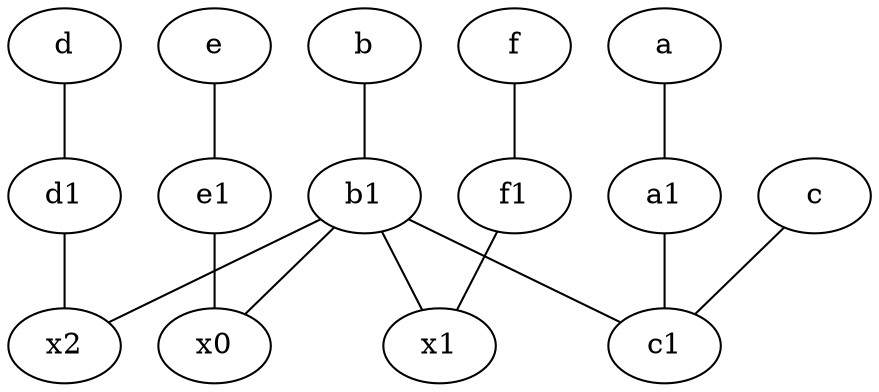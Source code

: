 graph {
	node [labelfontsize=50]
	b1 [labelfontsize=50 pos="9,4!"]
	b [labelfontsize=50 pos="10,4!"]
	x2 [labelfontsize=50]
	a1 [labelfontsize=50 pos="8,3!"]
	d1 [labelfontsize=50 pos="3,5!"]
	x0 [labelfontsize=50]
	x1 [labelfontsize=50]
	f1 [labelfontsize=50 pos="3,8!"]
	e1 [labelfontsize=50 pos="7,7!"]
	c1 [labelfontsize=50 pos="4.5,3!"]
	b1 -- x1
	d1 -- x2
	e -- e1
	b1 -- x2
	b -- b1
	f -- f1
	b1 -- x0
	d -- d1
	a -- a1
	f1 -- x1
	c -- c1
	e1 -- x0
	b1 -- c1
	a1 -- c1
}
